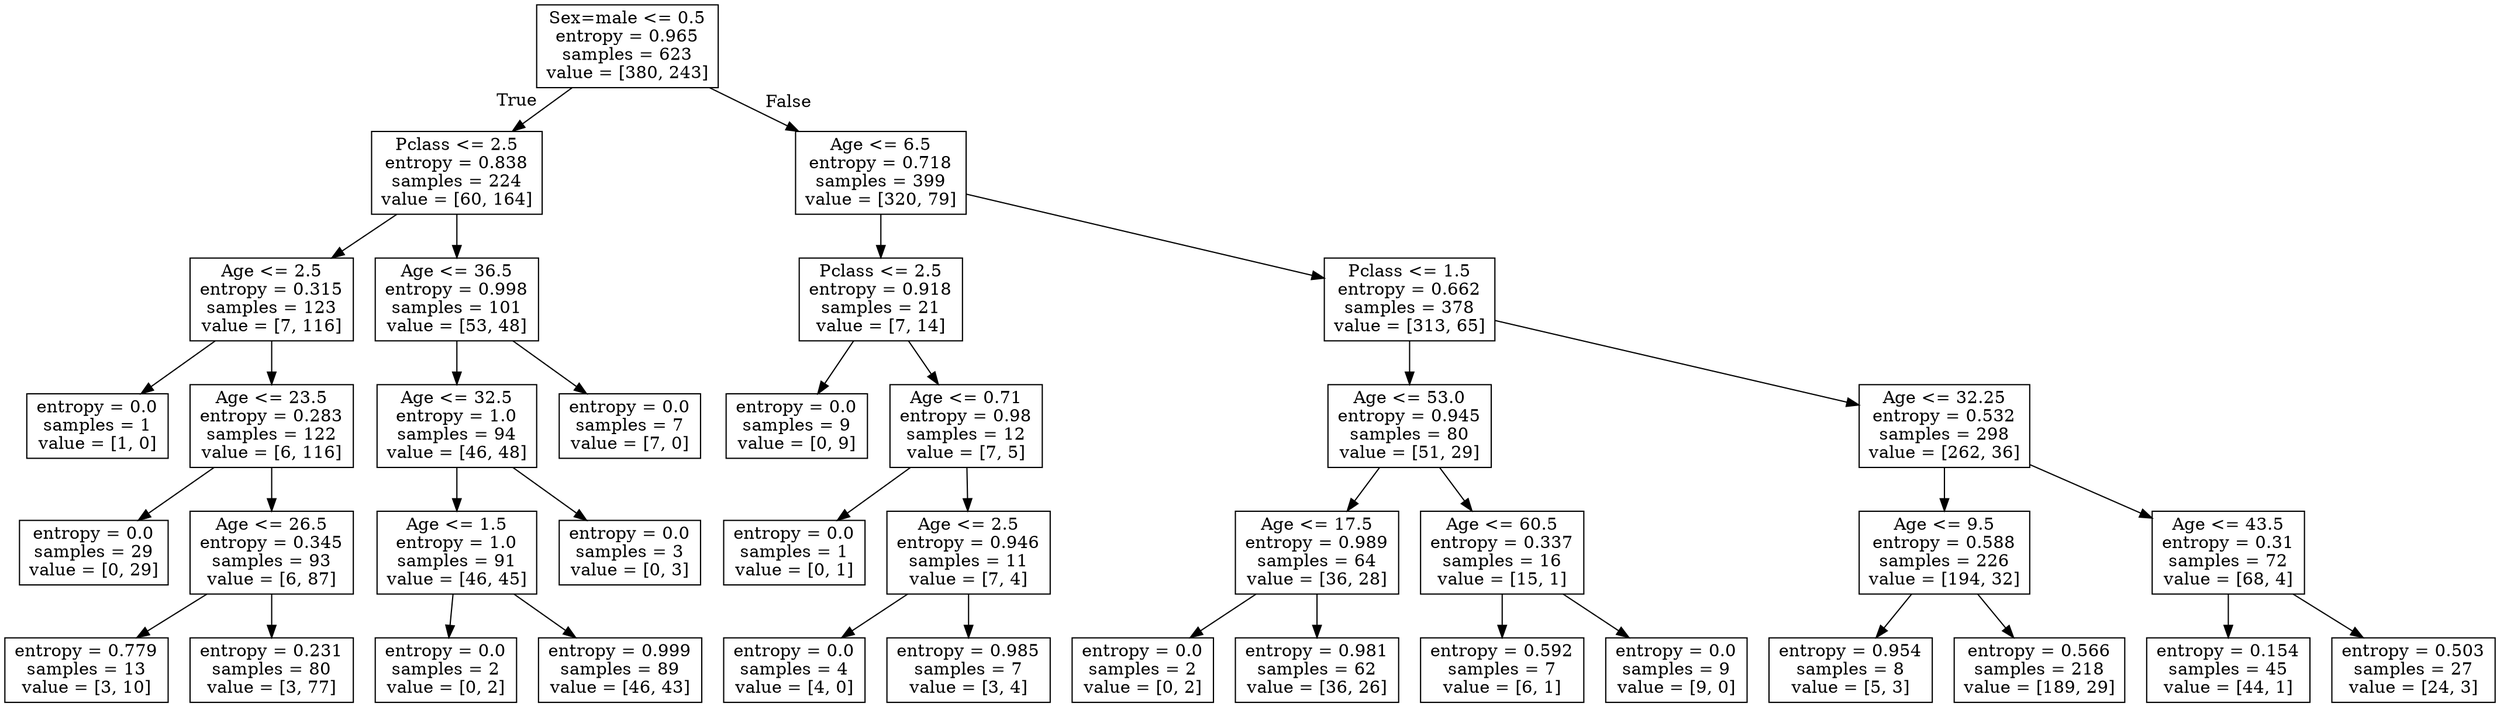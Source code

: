 digraph Tree {
node [shape=box] ;
0 [label="Sex=male <= 0.5\nentropy = 0.965\nsamples = 623\nvalue = [380, 243]"] ;
1 [label="Pclass <= 2.5\nentropy = 0.838\nsamples = 224\nvalue = [60, 164]"] ;
0 -> 1 [labeldistance=2.5, labelangle=45, headlabel="True"] ;
2 [label="Age <= 2.5\nentropy = 0.315\nsamples = 123\nvalue = [7, 116]"] ;
1 -> 2 ;
3 [label="entropy = 0.0\nsamples = 1\nvalue = [1, 0]"] ;
2 -> 3 ;
4 [label="Age <= 23.5\nentropy = 0.283\nsamples = 122\nvalue = [6, 116]"] ;
2 -> 4 ;
5 [label="entropy = 0.0\nsamples = 29\nvalue = [0, 29]"] ;
4 -> 5 ;
6 [label="Age <= 26.5\nentropy = 0.345\nsamples = 93\nvalue = [6, 87]"] ;
4 -> 6 ;
7 [label="entropy = 0.779\nsamples = 13\nvalue = [3, 10]"] ;
6 -> 7 ;
8 [label="entropy = 0.231\nsamples = 80\nvalue = [3, 77]"] ;
6 -> 8 ;
9 [label="Age <= 36.5\nentropy = 0.998\nsamples = 101\nvalue = [53, 48]"] ;
1 -> 9 ;
10 [label="Age <= 32.5\nentropy = 1.0\nsamples = 94\nvalue = [46, 48]"] ;
9 -> 10 ;
11 [label="Age <= 1.5\nentropy = 1.0\nsamples = 91\nvalue = [46, 45]"] ;
10 -> 11 ;
12 [label="entropy = 0.0\nsamples = 2\nvalue = [0, 2]"] ;
11 -> 12 ;
13 [label="entropy = 0.999\nsamples = 89\nvalue = [46, 43]"] ;
11 -> 13 ;
14 [label="entropy = 0.0\nsamples = 3\nvalue = [0, 3]"] ;
10 -> 14 ;
15 [label="entropy = 0.0\nsamples = 7\nvalue = [7, 0]"] ;
9 -> 15 ;
16 [label="Age <= 6.5\nentropy = 0.718\nsamples = 399\nvalue = [320, 79]"] ;
0 -> 16 [labeldistance=2.5, labelangle=-45, headlabel="False"] ;
17 [label="Pclass <= 2.5\nentropy = 0.918\nsamples = 21\nvalue = [7, 14]"] ;
16 -> 17 ;
18 [label="entropy = 0.0\nsamples = 9\nvalue = [0, 9]"] ;
17 -> 18 ;
19 [label="Age <= 0.71\nentropy = 0.98\nsamples = 12\nvalue = [7, 5]"] ;
17 -> 19 ;
20 [label="entropy = 0.0\nsamples = 1\nvalue = [0, 1]"] ;
19 -> 20 ;
21 [label="Age <= 2.5\nentropy = 0.946\nsamples = 11\nvalue = [7, 4]"] ;
19 -> 21 ;
22 [label="entropy = 0.0\nsamples = 4\nvalue = [4, 0]"] ;
21 -> 22 ;
23 [label="entropy = 0.985\nsamples = 7\nvalue = [3, 4]"] ;
21 -> 23 ;
24 [label="Pclass <= 1.5\nentropy = 0.662\nsamples = 378\nvalue = [313, 65]"] ;
16 -> 24 ;
25 [label="Age <= 53.0\nentropy = 0.945\nsamples = 80\nvalue = [51, 29]"] ;
24 -> 25 ;
26 [label="Age <= 17.5\nentropy = 0.989\nsamples = 64\nvalue = [36, 28]"] ;
25 -> 26 ;
27 [label="entropy = 0.0\nsamples = 2\nvalue = [0, 2]"] ;
26 -> 27 ;
28 [label="entropy = 0.981\nsamples = 62\nvalue = [36, 26]"] ;
26 -> 28 ;
29 [label="Age <= 60.5\nentropy = 0.337\nsamples = 16\nvalue = [15, 1]"] ;
25 -> 29 ;
30 [label="entropy = 0.592\nsamples = 7\nvalue = [6, 1]"] ;
29 -> 30 ;
31 [label="entropy = 0.0\nsamples = 9\nvalue = [9, 0]"] ;
29 -> 31 ;
32 [label="Age <= 32.25\nentropy = 0.532\nsamples = 298\nvalue = [262, 36]"] ;
24 -> 32 ;
33 [label="Age <= 9.5\nentropy = 0.588\nsamples = 226\nvalue = [194, 32]"] ;
32 -> 33 ;
34 [label="entropy = 0.954\nsamples = 8\nvalue = [5, 3]"] ;
33 -> 34 ;
35 [label="entropy = 0.566\nsamples = 218\nvalue = [189, 29]"] ;
33 -> 35 ;
36 [label="Age <= 43.5\nentropy = 0.31\nsamples = 72\nvalue = [68, 4]"] ;
32 -> 36 ;
37 [label="entropy = 0.154\nsamples = 45\nvalue = [44, 1]"] ;
36 -> 37 ;
38 [label="entropy = 0.503\nsamples = 27\nvalue = [24, 3]"] ;
36 -> 38 ;
}